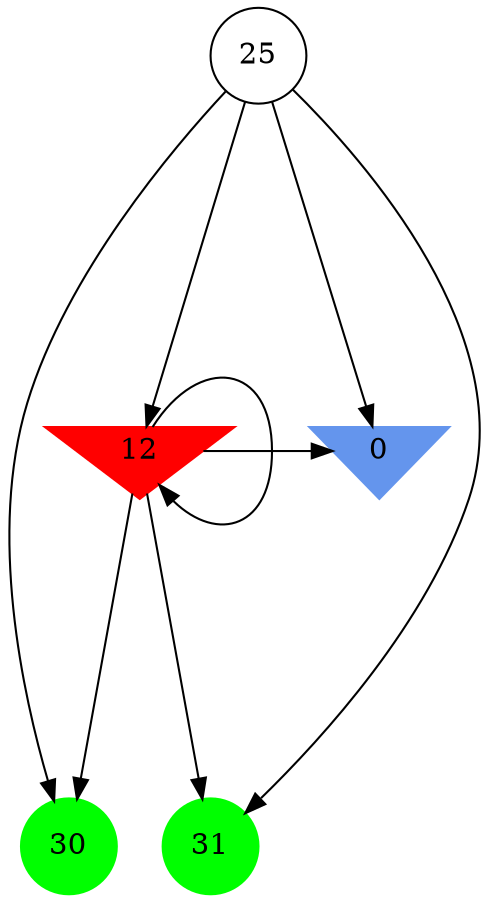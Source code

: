 digraph brain {
	ranksep=2.0;
	0 [shape=invtriangle,style=filled,color=cornflowerblue];
	12 [shape=invtriangle,style=filled,color=red];
	25 [shape=circle,color=black];
	30 [shape=circle,style=filled,color=green];
	31 [shape=circle,style=filled,color=green];
	12	->	0;
	12	->	30;
	12	->	31;
	12	->	12;
	25	->	0;
	25	->	30;
	25	->	31;
	25	->	12;
	{ rank=same; 0; 12; }
	{ rank=same; 25; }
	{ rank=same; 30; 31; }
}

